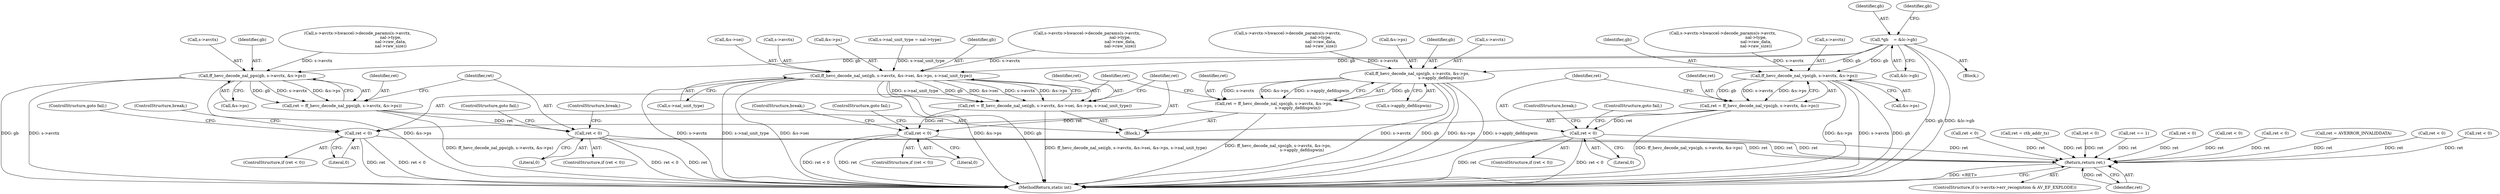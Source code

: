 digraph "0_FFmpeg_54655623a82632e7624714d7b2a3e039dc5faa7e@pointer" {
"1000111" [label="(Call,*gb    = &lc->gb)"];
"1000182" [label="(Call,ff_hevc_decode_nal_vps(gb, s->avctx, &s->ps))"];
"1000180" [label="(Call,ret = ff_hevc_decode_nal_vps(gb, s->avctx, &s->ps))"];
"1000192" [label="(Call,ret < 0)"];
"1000773" [label="(Return,return ret;)"];
"1000235" [label="(Call,ff_hevc_decode_nal_sps(gb, s->avctx, &s->ps,\n                                     s->apply_defdispwin))"];
"1000233" [label="(Call,ret = ff_hevc_decode_nal_sps(gb, s->avctx, &s->ps,\n                                     s->apply_defdispwin))"];
"1000248" [label="(Call,ret < 0)"];
"1000291" [label="(Call,ff_hevc_decode_nal_pps(gb, s->avctx, &s->ps))"];
"1000289" [label="(Call,ret = ff_hevc_decode_nal_pps(gb, s->avctx, &s->ps))"];
"1000301" [label="(Call,ret < 0)"];
"1000345" [label="(Call,ff_hevc_decode_nal_sei(gb, s->avctx, &s->sei, &s->ps, s->nal_unit_type))"];
"1000343" [label="(Call,ret = ff_hevc_decode_nal_sei(gb, s->avctx, &s->sei, &s->ps, s->nal_unit_type))"];
"1000362" [label="(Call,ret < 0)"];
"1000285" [label="(Call,ret < 0)"];
"1000251" [label="(ControlStructure,goto fail;)"];
"1000363" [label="(Identifier,ret)"];
"1000112" [label="(Identifier,gb)"];
"1000181" [label="(Identifier,ret)"];
"1000301" [label="(Call,ret < 0)"];
"1000725" [label="(Call,ret = ctb_addr_ts)"];
"1000249" [label="(Identifier,ret)"];
"1000347" [label="(Call,s->avctx)"];
"1000237" [label="(Call,s->avctx)"];
"1000343" [label="(Call,ret = ff_hevc_decode_nal_sei(gb, s->avctx, &s->sei, &s->ps, s->nal_unit_type))"];
"1000184" [label="(Call,s->avctx)"];
"1000345" [label="(Call,ff_hevc_decode_nal_sei(gb, s->avctx, &s->sei, &s->ps, s->nal_unit_type))"];
"1000290" [label="(Identifier,ret)"];
"1000354" [label="(Call,&s->ps)"];
"1000361" [label="(ControlStructure,if (ret < 0))"];
"1000358" [label="(Call,s->nal_unit_type)"];
"1000191" [label="(ControlStructure,if (ret < 0))"];
"1000642" [label="(Call,ret < 0)"];
"1000244" [label="(Call,s->apply_defdispwin)"];
"1000233" [label="(Call,ret = ff_hevc_decode_nal_sps(gb, s->avctx, &s->ps,\n                                     s->apply_defdispwin))"];
"1000777" [label="(MethodReturn,static int)"];
"1000344" [label="(Identifier,ret)"];
"1000183" [label="(Identifier,gb)"];
"1000394" [label="(Call,ret == 1)"];
"1000180" [label="(Call,ret = ff_hevc_decode_nal_vps(gb, s->avctx, &s->ps))"];
"1000303" [label="(Literal,0)"];
"1000296" [label="(Call,&s->ps)"];
"1000187" [label="(Call,&s->ps)"];
"1000125" [label="(Call,s->nal_unit_type = nal->type)"];
"1000252" [label="(ControlStructure,break;)"];
"1000666" [label="(Call,ret < 0)"];
"1000271" [label="(Call,s->avctx->hwaccel->decode_params(s->avctx,\n                                                   nal->type,\n                                                   nal->raw_data,\n                                                   nal->raw_size))"];
"1000291" [label="(Call,ff_hevc_decode_nal_pps(gb, s->avctx, &s->ps))"];
"1000346" [label="(Identifier,gb)"];
"1000325" [label="(Call,s->avctx->hwaccel->decode_params(s->avctx,\n                                                   nal->type,\n                                                   nal->raw_data,\n                                                   nal->raw_size))"];
"1000364" [label="(Literal,0)"];
"1000176" [label="(Call,ret < 0)"];
"1000248" [label="(Call,ret < 0)"];
"1000235" [label="(Call,ff_hevc_decode_nal_sps(gb, s->avctx, &s->ps,\n                                     s->apply_defdispwin))"];
"1000162" [label="(Call,s->avctx->hwaccel->decode_params(s->avctx,\n                                                   nal->type,\n                                                   nal->raw_data,\n                                                   nal->raw_size))"];
"1000182" [label="(Call,ff_hevc_decode_nal_vps(gb, s->avctx, &s->ps))"];
"1000229" [label="(Call,ret < 0)"];
"1000398" [label="(Call,ret = AVERROR_INVALIDDATA)"];
"1000366" [label="(ControlStructure,break;)"];
"1000339" [label="(Call,ret < 0)"];
"1000293" [label="(Call,s->avctx)"];
"1000193" [label="(Identifier,ret)"];
"1000773" [label="(Return,return ret;)"];
"1000292" [label="(Identifier,gb)"];
"1000774" [label="(Identifier,ret)"];
"1000215" [label="(Call,s->avctx->hwaccel->decode_params(s->avctx,\n                                                   nal->type,\n                                                   nal->raw_data,\n                                                   nal->raw_size))"];
"1000300" [label="(ControlStructure,if (ret < 0))"];
"1000365" [label="(ControlStructure,goto fail;)"];
"1000240" [label="(Call,&s->ps)"];
"1000196" [label="(ControlStructure,break;)"];
"1000247" [label="(ControlStructure,if (ret < 0))"];
"1000192" [label="(Call,ret < 0)"];
"1000609" [label="(Call,ret < 0)"];
"1000234" [label="(Identifier,ret)"];
"1000304" [label="(ControlStructure,goto fail;)"];
"1000236" [label="(Identifier,gb)"];
"1000103" [label="(Block,)"];
"1000765" [label="(ControlStructure,if (s->avctx->err_recognition & AV_EF_EXPLODE))"];
"1000111" [label="(Call,*gb    = &lc->gb)"];
"1000302" [label="(Identifier,ret)"];
"1000195" [label="(ControlStructure,goto fail;)"];
"1000121" [label="(Identifier,gb)"];
"1000289" [label="(Call,ret = ff_hevc_decode_nal_pps(gb, s->avctx, &s->ps))"];
"1000305" [label="(ControlStructure,break;)"];
"1000194" [label="(Literal,0)"];
"1000350" [label="(Call,&s->sei)"];
"1000113" [label="(Call,&lc->gb)"];
"1000362" [label="(Call,ret < 0)"];
"1000250" [label="(Literal,0)"];
"1000143" [label="(Block,)"];
"1000111" -> "1000103"  [label="AST: "];
"1000111" -> "1000113"  [label="CFG: "];
"1000112" -> "1000111"  [label="AST: "];
"1000113" -> "1000111"  [label="AST: "];
"1000121" -> "1000111"  [label="CFG: "];
"1000111" -> "1000777"  [label="DDG: gb"];
"1000111" -> "1000777"  [label="DDG: &lc->gb"];
"1000111" -> "1000182"  [label="DDG: gb"];
"1000111" -> "1000235"  [label="DDG: gb"];
"1000111" -> "1000291"  [label="DDG: gb"];
"1000111" -> "1000345"  [label="DDG: gb"];
"1000182" -> "1000180"  [label="AST: "];
"1000182" -> "1000187"  [label="CFG: "];
"1000183" -> "1000182"  [label="AST: "];
"1000184" -> "1000182"  [label="AST: "];
"1000187" -> "1000182"  [label="AST: "];
"1000180" -> "1000182"  [label="CFG: "];
"1000182" -> "1000777"  [label="DDG: &s->ps"];
"1000182" -> "1000777"  [label="DDG: s->avctx"];
"1000182" -> "1000777"  [label="DDG: gb"];
"1000182" -> "1000180"  [label="DDG: gb"];
"1000182" -> "1000180"  [label="DDG: s->avctx"];
"1000182" -> "1000180"  [label="DDG: &s->ps"];
"1000162" -> "1000182"  [label="DDG: s->avctx"];
"1000180" -> "1000143"  [label="AST: "];
"1000181" -> "1000180"  [label="AST: "];
"1000193" -> "1000180"  [label="CFG: "];
"1000180" -> "1000777"  [label="DDG: ff_hevc_decode_nal_vps(gb, s->avctx, &s->ps)"];
"1000180" -> "1000192"  [label="DDG: ret"];
"1000192" -> "1000191"  [label="AST: "];
"1000192" -> "1000194"  [label="CFG: "];
"1000193" -> "1000192"  [label="AST: "];
"1000194" -> "1000192"  [label="AST: "];
"1000195" -> "1000192"  [label="CFG: "];
"1000196" -> "1000192"  [label="CFG: "];
"1000192" -> "1000777"  [label="DDG: ret"];
"1000192" -> "1000777"  [label="DDG: ret < 0"];
"1000192" -> "1000773"  [label="DDG: ret"];
"1000773" -> "1000765"  [label="AST: "];
"1000773" -> "1000774"  [label="CFG: "];
"1000774" -> "1000773"  [label="AST: "];
"1000777" -> "1000773"  [label="CFG: "];
"1000773" -> "1000777"  [label="DDG: <RET>"];
"1000774" -> "1000773"  [label="DDG: ret"];
"1000642" -> "1000773"  [label="DDG: ret"];
"1000285" -> "1000773"  [label="DDG: ret"];
"1000609" -> "1000773"  [label="DDG: ret"];
"1000301" -> "1000773"  [label="DDG: ret"];
"1000229" -> "1000773"  [label="DDG: ret"];
"1000176" -> "1000773"  [label="DDG: ret"];
"1000339" -> "1000773"  [label="DDG: ret"];
"1000725" -> "1000773"  [label="DDG: ret"];
"1000398" -> "1000773"  [label="DDG: ret"];
"1000248" -> "1000773"  [label="DDG: ret"];
"1000362" -> "1000773"  [label="DDG: ret"];
"1000394" -> "1000773"  [label="DDG: ret"];
"1000666" -> "1000773"  [label="DDG: ret"];
"1000235" -> "1000233"  [label="AST: "];
"1000235" -> "1000244"  [label="CFG: "];
"1000236" -> "1000235"  [label="AST: "];
"1000237" -> "1000235"  [label="AST: "];
"1000240" -> "1000235"  [label="AST: "];
"1000244" -> "1000235"  [label="AST: "];
"1000233" -> "1000235"  [label="CFG: "];
"1000235" -> "1000777"  [label="DDG: s->avctx"];
"1000235" -> "1000777"  [label="DDG: gb"];
"1000235" -> "1000777"  [label="DDG: &s->ps"];
"1000235" -> "1000777"  [label="DDG: s->apply_defdispwin"];
"1000235" -> "1000233"  [label="DDG: gb"];
"1000235" -> "1000233"  [label="DDG: s->avctx"];
"1000235" -> "1000233"  [label="DDG: &s->ps"];
"1000235" -> "1000233"  [label="DDG: s->apply_defdispwin"];
"1000215" -> "1000235"  [label="DDG: s->avctx"];
"1000233" -> "1000143"  [label="AST: "];
"1000234" -> "1000233"  [label="AST: "];
"1000249" -> "1000233"  [label="CFG: "];
"1000233" -> "1000777"  [label="DDG: ff_hevc_decode_nal_sps(gb, s->avctx, &s->ps,\n                                     s->apply_defdispwin)"];
"1000233" -> "1000248"  [label="DDG: ret"];
"1000248" -> "1000247"  [label="AST: "];
"1000248" -> "1000250"  [label="CFG: "];
"1000249" -> "1000248"  [label="AST: "];
"1000250" -> "1000248"  [label="AST: "];
"1000251" -> "1000248"  [label="CFG: "];
"1000252" -> "1000248"  [label="CFG: "];
"1000248" -> "1000777"  [label="DDG: ret < 0"];
"1000248" -> "1000777"  [label="DDG: ret"];
"1000291" -> "1000289"  [label="AST: "];
"1000291" -> "1000296"  [label="CFG: "];
"1000292" -> "1000291"  [label="AST: "];
"1000293" -> "1000291"  [label="AST: "];
"1000296" -> "1000291"  [label="AST: "];
"1000289" -> "1000291"  [label="CFG: "];
"1000291" -> "1000777"  [label="DDG: gb"];
"1000291" -> "1000777"  [label="DDG: s->avctx"];
"1000291" -> "1000777"  [label="DDG: &s->ps"];
"1000291" -> "1000289"  [label="DDG: gb"];
"1000291" -> "1000289"  [label="DDG: s->avctx"];
"1000291" -> "1000289"  [label="DDG: &s->ps"];
"1000271" -> "1000291"  [label="DDG: s->avctx"];
"1000289" -> "1000143"  [label="AST: "];
"1000290" -> "1000289"  [label="AST: "];
"1000302" -> "1000289"  [label="CFG: "];
"1000289" -> "1000777"  [label="DDG: ff_hevc_decode_nal_pps(gb, s->avctx, &s->ps)"];
"1000289" -> "1000301"  [label="DDG: ret"];
"1000301" -> "1000300"  [label="AST: "];
"1000301" -> "1000303"  [label="CFG: "];
"1000302" -> "1000301"  [label="AST: "];
"1000303" -> "1000301"  [label="AST: "];
"1000304" -> "1000301"  [label="CFG: "];
"1000305" -> "1000301"  [label="CFG: "];
"1000301" -> "1000777"  [label="DDG: ret < 0"];
"1000301" -> "1000777"  [label="DDG: ret"];
"1000345" -> "1000343"  [label="AST: "];
"1000345" -> "1000358"  [label="CFG: "];
"1000346" -> "1000345"  [label="AST: "];
"1000347" -> "1000345"  [label="AST: "];
"1000350" -> "1000345"  [label="AST: "];
"1000354" -> "1000345"  [label="AST: "];
"1000358" -> "1000345"  [label="AST: "];
"1000343" -> "1000345"  [label="CFG: "];
"1000345" -> "1000777"  [label="DDG: s->avctx"];
"1000345" -> "1000777"  [label="DDG: s->nal_unit_type"];
"1000345" -> "1000777"  [label="DDG: &s->sei"];
"1000345" -> "1000777"  [label="DDG: &s->ps"];
"1000345" -> "1000777"  [label="DDG: gb"];
"1000345" -> "1000343"  [label="DDG: s->nal_unit_type"];
"1000345" -> "1000343"  [label="DDG: gb"];
"1000345" -> "1000343"  [label="DDG: &s->sei"];
"1000345" -> "1000343"  [label="DDG: s->avctx"];
"1000345" -> "1000343"  [label="DDG: &s->ps"];
"1000325" -> "1000345"  [label="DDG: s->avctx"];
"1000125" -> "1000345"  [label="DDG: s->nal_unit_type"];
"1000343" -> "1000143"  [label="AST: "];
"1000344" -> "1000343"  [label="AST: "];
"1000363" -> "1000343"  [label="CFG: "];
"1000343" -> "1000777"  [label="DDG: ff_hevc_decode_nal_sei(gb, s->avctx, &s->sei, &s->ps, s->nal_unit_type)"];
"1000343" -> "1000362"  [label="DDG: ret"];
"1000362" -> "1000361"  [label="AST: "];
"1000362" -> "1000364"  [label="CFG: "];
"1000363" -> "1000362"  [label="AST: "];
"1000364" -> "1000362"  [label="AST: "];
"1000365" -> "1000362"  [label="CFG: "];
"1000366" -> "1000362"  [label="CFG: "];
"1000362" -> "1000777"  [label="DDG: ret < 0"];
"1000362" -> "1000777"  [label="DDG: ret"];
}
